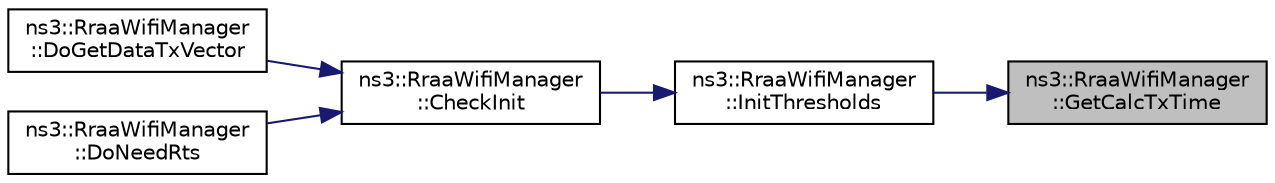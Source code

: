 digraph "ns3::RraaWifiManager::GetCalcTxTime"
{
 // LATEX_PDF_SIZE
  edge [fontname="Helvetica",fontsize="10",labelfontname="Helvetica",labelfontsize="10"];
  node [fontname="Helvetica",fontsize="10",shape=record];
  rankdir="RL";
  Node1 [label="ns3::RraaWifiManager\l::GetCalcTxTime",height=0.2,width=0.4,color="black", fillcolor="grey75", style="filled", fontcolor="black",tooltip="Get the estimated TxTime of a packet with a given mode."];
  Node1 -> Node2 [dir="back",color="midnightblue",fontsize="10",style="solid",fontname="Helvetica"];
  Node2 [label="ns3::RraaWifiManager\l::InitThresholds",height=0.2,width=0.4,color="black", fillcolor="white", style="filled",URL="$classns3_1_1_rraa_wifi_manager.html#ae8af3b3a155a31631039be3559ca9271",tooltip="Initialize the thresholds internal list for the given station."];
  Node2 -> Node3 [dir="back",color="midnightblue",fontsize="10",style="solid",fontname="Helvetica"];
  Node3 [label="ns3::RraaWifiManager\l::CheckInit",height=0.2,width=0.4,color="black", fillcolor="white", style="filled",URL="$classns3_1_1_rraa_wifi_manager.html#a14709913f823ce57563d4672a877d4c5",tooltip="Check for initializations."];
  Node3 -> Node4 [dir="back",color="midnightblue",fontsize="10",style="solid",fontname="Helvetica"];
  Node4 [label="ns3::RraaWifiManager\l::DoGetDataTxVector",height=0.2,width=0.4,color="black", fillcolor="white", style="filled",URL="$classns3_1_1_rraa_wifi_manager.html#acc7f56a51e22431479e1d534ad7ece84",tooltip=" "];
  Node3 -> Node5 [dir="back",color="midnightblue",fontsize="10",style="solid",fontname="Helvetica"];
  Node5 [label="ns3::RraaWifiManager\l::DoNeedRts",height=0.2,width=0.4,color="black", fillcolor="white", style="filled",URL="$classns3_1_1_rraa_wifi_manager.html#aa228dec3436e996ed5194015fef3c06d",tooltip=" "];
}
